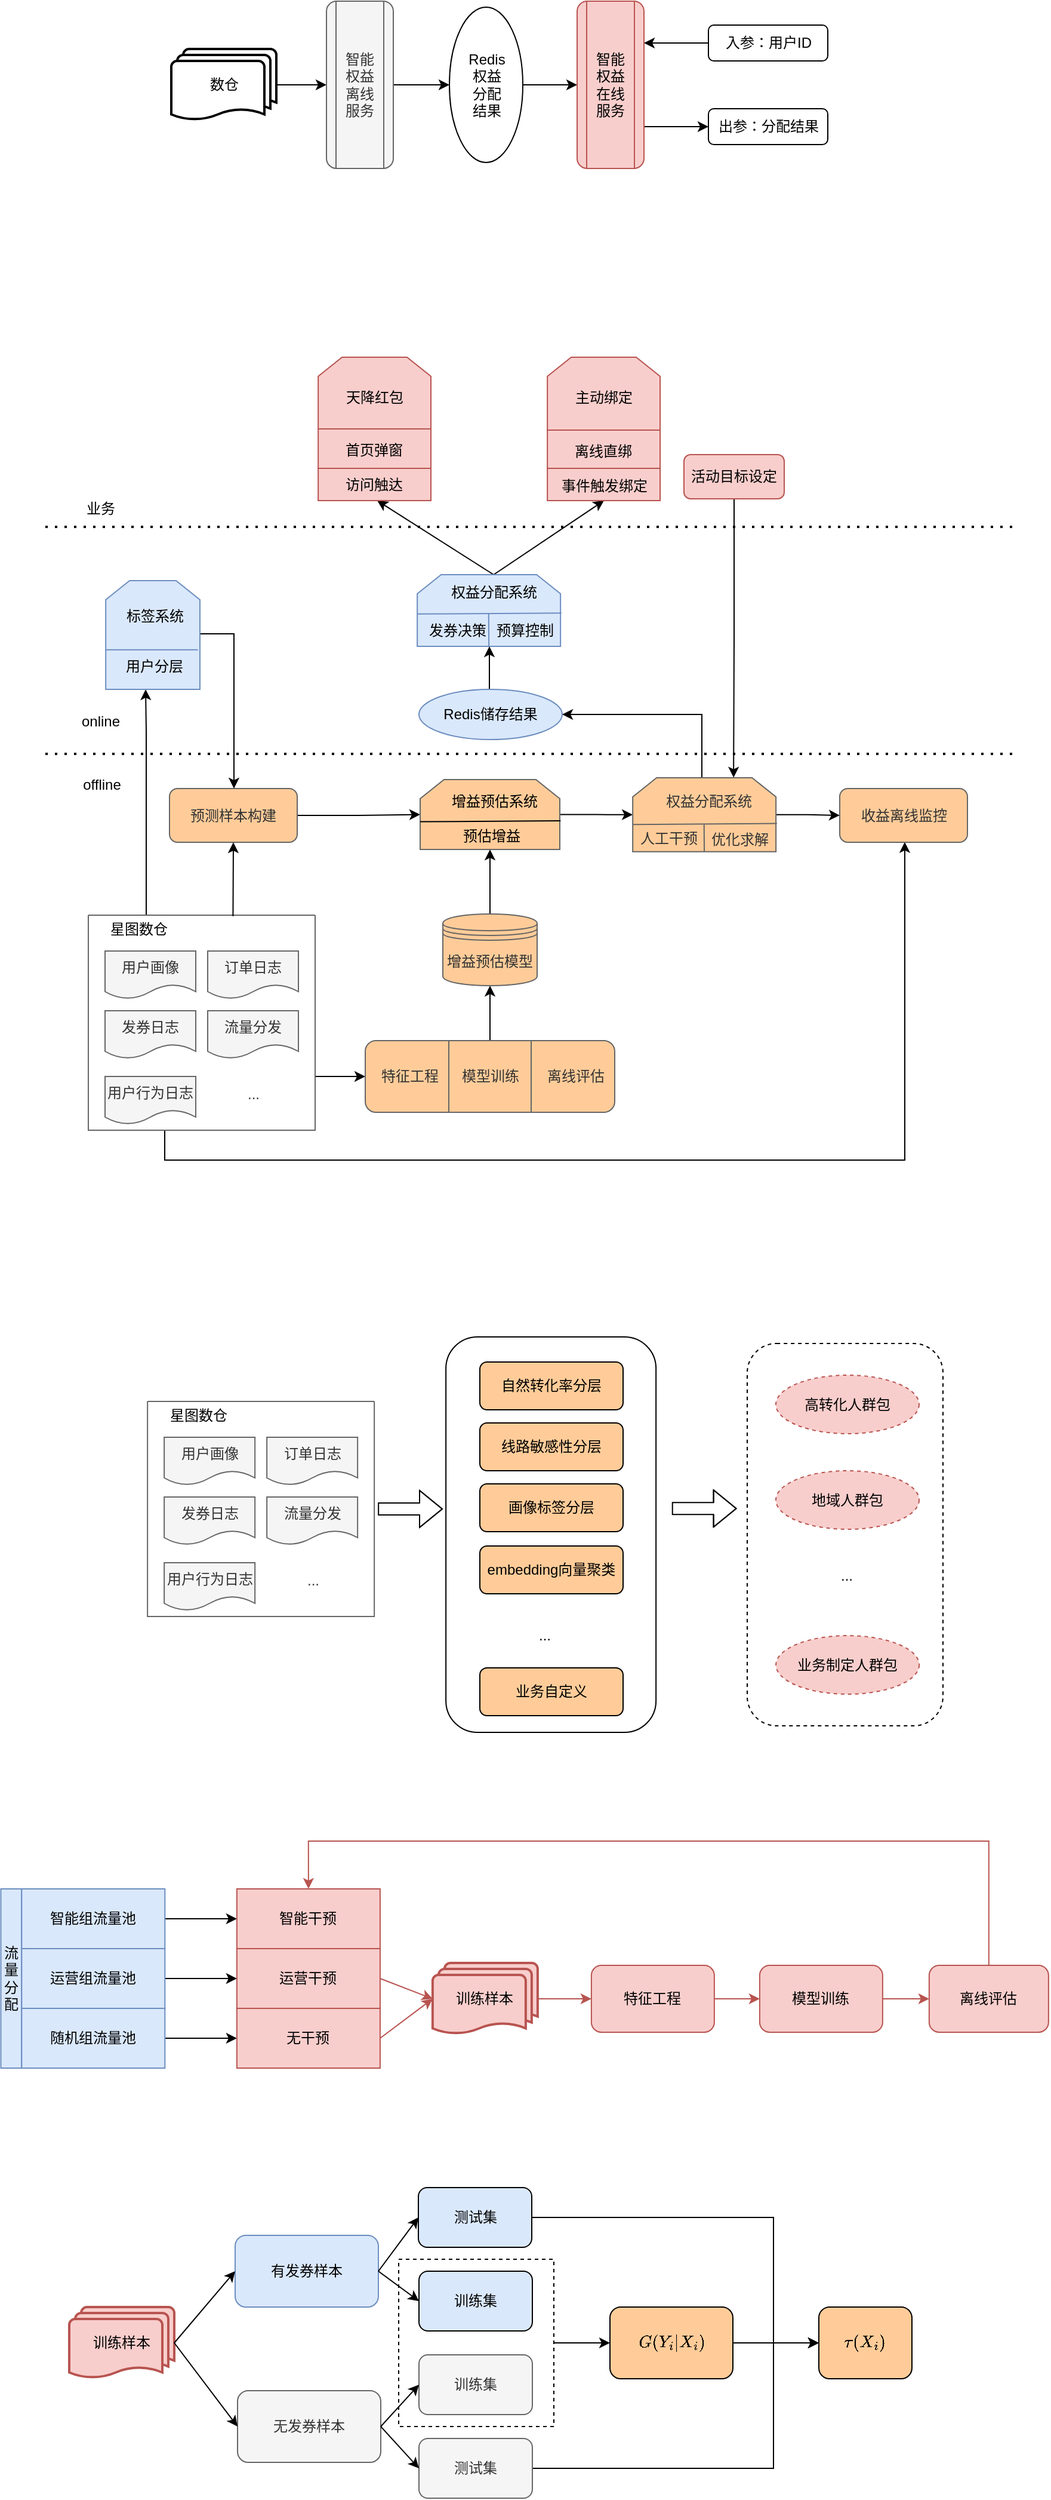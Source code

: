 <mxfile version="20.2.1" type="github">
  <diagram id="0d_ut0WmNH7dI-ibBs3p" name="第 1 页">
    <mxGraphModel dx="949" dy="611" grid="1" gridSize="10" guides="1" tooltips="1" connect="1" arrows="1" fold="1" page="1" pageScale="1" pageWidth="827" pageHeight="1169" math="1" shadow="0">
      <root>
        <mxCell id="0" />
        <mxCell id="1" parent="0" />
        <mxCell id="P1bSGM74OCymADJrnlDI-253" style="edgeStyle=orthogonalEdgeStyle;rounded=0;orthogonalLoop=1;jettySize=auto;html=1;exitX=1;exitY=0.5;exitDx=0;exitDy=0;entryX=0;entryY=0.5;entryDx=0;entryDy=0;strokeColor=#000000;strokeWidth=1;" parent="1" source="P1bSGM74OCymADJrnlDI-252" target="P1bSGM74OCymADJrnlDI-251" edge="1">
          <mxGeometry relative="1" as="geometry" />
        </mxCell>
        <mxCell id="P1bSGM74OCymADJrnlDI-252" value="" style="rounded=0;whiteSpace=wrap;html=1;glass=0;sketch=0;strokeColor=#000000;strokeWidth=1;fillColor=none;gradientColor=none;dashed=1;" parent="1" vertex="1">
          <mxGeometry x="346" y="1950" width="130" height="140" as="geometry" />
        </mxCell>
        <mxCell id="P1bSGM74OCymADJrnlDI-179" value="" style="rounded=1;whiteSpace=wrap;html=1;glass=0;sketch=0;strokeColor=#000000;strokeWidth=1;fillColor=none;gradientColor=none;" parent="1" vertex="1">
          <mxGeometry x="385.58" y="1178" width="176" height="331" as="geometry" />
        </mxCell>
        <mxCell id="P1bSGM74OCymADJrnlDI-195" value="" style="rounded=1;whiteSpace=wrap;html=1;glass=0;sketch=0;strokeColor=#000000;strokeWidth=1;fillColor=none;gradientColor=none;dashed=1;" parent="1" vertex="1">
          <mxGeometry x="638" y="1183.5" width="164" height="320" as="geometry" />
        </mxCell>
        <mxCell id="P1bSGM74OCymADJrnlDI-2" value="数仓" style="strokeWidth=2;html=1;shape=mxgraph.flowchart.multi-document;whiteSpace=wrap;" parent="1" vertex="1">
          <mxGeometry x="155.5" y="100" width="88" height="60" as="geometry" />
        </mxCell>
        <mxCell id="P1bSGM74OCymADJrnlDI-3" value="" style="endArrow=classic;html=1;rounded=0;exitX=1;exitY=0.5;exitDx=0;exitDy=0;exitPerimeter=0;" parent="1" source="P1bSGM74OCymADJrnlDI-2" edge="1">
          <mxGeometry width="50" height="50" relative="1" as="geometry">
            <mxPoint x="235.5" y="160" as="sourcePoint" />
            <mxPoint x="285.5" y="130" as="targetPoint" />
          </mxGeometry>
        </mxCell>
        <mxCell id="P1bSGM74OCymADJrnlDI-13" style="edgeStyle=orthogonalEdgeStyle;rounded=0;orthogonalLoop=1;jettySize=auto;html=1;exitX=1;exitY=0.75;exitDx=0;exitDy=0;entryX=0;entryY=0.5;entryDx=0;entryDy=0;" parent="1" source="P1bSGM74OCymADJrnlDI-4" target="P1bSGM74OCymADJrnlDI-10" edge="1">
          <mxGeometry relative="1" as="geometry" />
        </mxCell>
        <mxCell id="P1bSGM74OCymADJrnlDI-4" value="智能&lt;br&gt;权益&lt;br&gt;在线&lt;br&gt;服务" style="shape=process;whiteSpace=wrap;html=1;backgroundOutline=1;rounded=1;fillColor=#f8cecc;strokeColor=#b85450;" parent="1" vertex="1">
          <mxGeometry x="495.5" y="60" width="56" height="140" as="geometry" />
        </mxCell>
        <mxCell id="P1bSGM74OCymADJrnlDI-7" style="edgeStyle=orthogonalEdgeStyle;rounded=0;orthogonalLoop=1;jettySize=auto;html=1;exitX=1;exitY=0.5;exitDx=0;exitDy=0;entryX=0;entryY=0.5;entryDx=0;entryDy=0;" parent="1" source="P1bSGM74OCymADJrnlDI-5" target="P1bSGM74OCymADJrnlDI-6" edge="1">
          <mxGeometry relative="1" as="geometry" />
        </mxCell>
        <mxCell id="P1bSGM74OCymADJrnlDI-5" value="智能&lt;br&gt;权益&lt;br&gt;离线&lt;br&gt;服务" style="shape=process;whiteSpace=wrap;html=1;backgroundOutline=1;rounded=1;fillColor=#f5f5f5;strokeColor=#666666;fontColor=#333333;" parent="1" vertex="1">
          <mxGeometry x="285.5" y="60" width="56" height="140" as="geometry" />
        </mxCell>
        <mxCell id="P1bSGM74OCymADJrnlDI-8" style="edgeStyle=orthogonalEdgeStyle;rounded=0;orthogonalLoop=1;jettySize=auto;html=1;exitX=1;exitY=0.5;exitDx=0;exitDy=0;entryX=0;entryY=0.5;entryDx=0;entryDy=0;" parent="1" source="P1bSGM74OCymADJrnlDI-6" target="P1bSGM74OCymADJrnlDI-4" edge="1">
          <mxGeometry relative="1" as="geometry" />
        </mxCell>
        <mxCell id="P1bSGM74OCymADJrnlDI-6" value="Redis&lt;br&gt;权益&lt;br&gt;分配&lt;br&gt;结果" style="ellipse;whiteSpace=wrap;html=1;rounded=1;" parent="1" vertex="1">
          <mxGeometry x="388.5" y="65" width="61.5" height="130" as="geometry" />
        </mxCell>
        <mxCell id="P1bSGM74OCymADJrnlDI-10" value="出参：分配结果" style="rounded=1;whiteSpace=wrap;html=1;" parent="1" vertex="1">
          <mxGeometry x="605.5" y="150" width="100" height="30" as="geometry" />
        </mxCell>
        <mxCell id="P1bSGM74OCymADJrnlDI-12" style="edgeStyle=orthogonalEdgeStyle;rounded=0;orthogonalLoop=1;jettySize=auto;html=1;exitX=0;exitY=0.5;exitDx=0;exitDy=0;entryX=1;entryY=0.25;entryDx=0;entryDy=0;" parent="1" source="P1bSGM74OCymADJrnlDI-11" target="P1bSGM74OCymADJrnlDI-4" edge="1">
          <mxGeometry relative="1" as="geometry" />
        </mxCell>
        <mxCell id="P1bSGM74OCymADJrnlDI-11" value="入参：用户ID" style="rounded=1;whiteSpace=wrap;html=1;" parent="1" vertex="1">
          <mxGeometry x="605.5" y="80" width="100" height="30" as="geometry" />
        </mxCell>
        <mxCell id="P1bSGM74OCymADJrnlDI-119" style="edgeStyle=orthogonalEdgeStyle;rounded=0;orthogonalLoop=1;jettySize=auto;html=1;exitX=0.25;exitY=0;exitDx=0;exitDy=0;strokeWidth=1;" parent="1" target="P1bSGM74OCymADJrnlDI-111" edge="1">
          <mxGeometry relative="1" as="geometry">
            <mxPoint x="134.5" y="825.0" as="sourcePoint" />
            <mxPoint x="133.54" y="519" as="targetPoint" />
            <Array as="points">
              <mxPoint x="134" y="671" />
              <mxPoint x="134" y="671" />
            </Array>
          </mxGeometry>
        </mxCell>
        <mxCell id="P1bSGM74OCymADJrnlDI-137" style="edgeStyle=orthogonalEdgeStyle;rounded=0;orthogonalLoop=1;jettySize=auto;html=1;exitX=1;exitY=0.75;exitDx=0;exitDy=0;entryX=0;entryY=0.5;entryDx=0;entryDy=0;strokeWidth=1;" parent="1" source="P1bSGM74OCymADJrnlDI-15" target="P1bSGM74OCymADJrnlDI-42" edge="1">
          <mxGeometry relative="1" as="geometry" />
        </mxCell>
        <mxCell id="P1bSGM74OCymADJrnlDI-138" style="edgeStyle=orthogonalEdgeStyle;rounded=0;orthogonalLoop=1;jettySize=auto;html=1;strokeWidth=1;entryX=0.505;entryY=0.996;entryDx=0;entryDy=0;entryPerimeter=0;" parent="1" source="P1bSGM74OCymADJrnlDI-15" target="P1bSGM74OCymADJrnlDI-23" edge="1">
          <mxGeometry relative="1" as="geometry">
            <mxPoint x="770" y="770" as="targetPoint" />
            <Array as="points">
              <mxPoint x="150" y="1030" />
              <mxPoint x="770" y="1030" />
              <mxPoint x="770" y="764" />
            </Array>
          </mxGeometry>
        </mxCell>
        <mxCell id="P1bSGM74OCymADJrnlDI-15" value="" style="swimlane;startSize=0;rounded=1;arcSize=38;fillColor=#f5f5f5;fontColor=#333333;strokeColor=#666666;" parent="1" vertex="1">
          <mxGeometry x="86" y="825" width="190" height="180" as="geometry">
            <mxRectangle x="60" y="825" width="50" height="40" as="alternateBounds" />
          </mxGeometry>
        </mxCell>
        <mxCell id="P1bSGM74OCymADJrnlDI-17" value="用户画像" style="shape=document;whiteSpace=wrap;html=1;boundedLbl=1;rounded=1;fillColor=#f5f5f5;fontColor=#333333;strokeColor=#666666;" parent="P1bSGM74OCymADJrnlDI-15" vertex="1">
          <mxGeometry x="14" y="30" width="76" height="40" as="geometry" />
        </mxCell>
        <mxCell id="P1bSGM74OCymADJrnlDI-18" value="订单日志" style="shape=document;whiteSpace=wrap;html=1;boundedLbl=1;rounded=1;fillColor=#f5f5f5;fontColor=#333333;strokeColor=#666666;" parent="P1bSGM74OCymADJrnlDI-15" vertex="1">
          <mxGeometry x="100" y="30" width="76" height="40" as="geometry" />
        </mxCell>
        <mxCell id="P1bSGM74OCymADJrnlDI-19" value="发券日志" style="shape=document;whiteSpace=wrap;html=1;boundedLbl=1;rounded=1;fillColor=#f5f5f5;fontColor=#333333;strokeColor=#666666;" parent="P1bSGM74OCymADJrnlDI-15" vertex="1">
          <mxGeometry x="14" y="80" width="76" height="40" as="geometry" />
        </mxCell>
        <mxCell id="P1bSGM74OCymADJrnlDI-20" value="流量分发" style="shape=document;whiteSpace=wrap;html=1;boundedLbl=1;rounded=1;fillColor=#f5f5f5;fontColor=#333333;strokeColor=#666666;" parent="P1bSGM74OCymADJrnlDI-15" vertex="1">
          <mxGeometry x="100" y="80" width="76" height="40" as="geometry" />
        </mxCell>
        <mxCell id="P1bSGM74OCymADJrnlDI-21" value="用户行为日志" style="shape=document;whiteSpace=wrap;html=1;boundedLbl=1;rounded=1;fillColor=#f5f5f5;fontColor=#333333;strokeColor=#666666;" parent="P1bSGM74OCymADJrnlDI-15" vertex="1">
          <mxGeometry x="14" y="135" width="76" height="40" as="geometry" />
        </mxCell>
        <mxCell id="P1bSGM74OCymADJrnlDI-22" value="..." style="text;html=1;align=center;verticalAlign=middle;resizable=0;points=[];autosize=1;strokeColor=none;fillColor=none;fontColor=#333333;" parent="P1bSGM74OCymADJrnlDI-15" vertex="1">
          <mxGeometry x="123" y="135" width="30" height="30" as="geometry" />
        </mxCell>
        <mxCell id="P1bSGM74OCymADJrnlDI-23" value="收益离线监控" style="rounded=1;whiteSpace=wrap;html=1;fillColor=#FFCC99;fontColor=#333333;strokeColor=#666666;" parent="1" vertex="1">
          <mxGeometry x="715.5" y="719" width="107" height="45" as="geometry" />
        </mxCell>
        <mxCell id="P1bSGM74OCymADJrnlDI-131" style="edgeStyle=orthogonalEdgeStyle;rounded=0;orthogonalLoop=1;jettySize=auto;html=1;entryX=0;entryY=0.5;entryDx=0;entryDy=0;strokeWidth=1;" parent="1" source="P1bSGM74OCymADJrnlDI-40" target="P1bSGM74OCymADJrnlDI-24" edge="1">
          <mxGeometry relative="1" as="geometry" />
        </mxCell>
        <mxCell id="P1bSGM74OCymADJrnlDI-40" value="预测样本构建" style="rounded=1;whiteSpace=wrap;html=1;fillColor=#FFCC99;fontColor=#333333;strokeColor=#666666;" parent="1" vertex="1">
          <mxGeometry x="154" y="719" width="107" height="45" as="geometry" />
        </mxCell>
        <mxCell id="P1bSGM74OCymADJrnlDI-134" style="edgeStyle=orthogonalEdgeStyle;rounded=0;orthogonalLoop=1;jettySize=auto;html=1;entryX=0.5;entryY=1;entryDx=0;entryDy=0;strokeWidth=1;" parent="1" source="P1bSGM74OCymADJrnlDI-42" target="P1bSGM74OCymADJrnlDI-45" edge="1">
          <mxGeometry relative="1" as="geometry" />
        </mxCell>
        <mxCell id="P1bSGM74OCymADJrnlDI-133" style="edgeStyle=orthogonalEdgeStyle;rounded=0;orthogonalLoop=1;jettySize=auto;html=1;strokeWidth=1;entryX=0.5;entryY=1;entryDx=0;entryDy=0;" parent="1" source="P1bSGM74OCymADJrnlDI-45" target="P1bSGM74OCymADJrnlDI-24" edge="1">
          <mxGeometry relative="1" as="geometry">
            <mxPoint x="430" y="780" as="targetPoint" />
          </mxGeometry>
        </mxCell>
        <mxCell id="P1bSGM74OCymADJrnlDI-45" value="增益预估模型" style="shape=datastore;whiteSpace=wrap;html=1;rounded=1;glass=0;sketch=0;strokeWidth=1;fillColor=#FFCC99;fontColor=#333333;strokeColor=#666666;" parent="1" vertex="1">
          <mxGeometry x="383" y="824" width="79" height="60" as="geometry" />
        </mxCell>
        <mxCell id="P1bSGM74OCymADJrnlDI-158" style="edgeStyle=orthogonalEdgeStyle;rounded=0;orthogonalLoop=1;jettySize=auto;html=1;exitX=0.5;exitY=1;exitDx=0;exitDy=0;entryX=0.704;entryY=-0.003;entryDx=0;entryDy=0;entryPerimeter=0;strokeWidth=1;" parent="1" source="P1bSGM74OCymADJrnlDI-110" target="P1bSGM74OCymADJrnlDI-30" edge="1">
          <mxGeometry relative="1" as="geometry" />
        </mxCell>
        <mxCell id="P1bSGM74OCymADJrnlDI-110" value="活动目标设定" style="rounded=1;whiteSpace=wrap;html=1;glass=0;sketch=0;strokeWidth=1;fillColor=#f8cecc;strokeColor=#b85450;" parent="1" vertex="1">
          <mxGeometry x="585" y="439.5" width="84" height="37" as="geometry" />
        </mxCell>
        <mxCell id="P1bSGM74OCymADJrnlDI-111" value="" style="shape=loopLimit;whiteSpace=wrap;html=1;rounded=0;sketch=0;size=20;fillColor=#dae8fc;strokeColor=#6c8ebf;" parent="1" vertex="1">
          <mxGeometry x="100.58" y="545" width="78.92" height="91" as="geometry" />
        </mxCell>
        <mxCell id="P1bSGM74OCymADJrnlDI-122" style="edgeStyle=orthogonalEdgeStyle;rounded=0;orthogonalLoop=1;jettySize=auto;html=1;strokeWidth=1;exitX=0.98;exitY=0.982;exitDx=0;exitDy=0;exitPerimeter=0;" parent="1" source="P1bSGM74OCymADJrnlDI-113" target="P1bSGM74OCymADJrnlDI-40" edge="1">
          <mxGeometry relative="1" as="geometry">
            <mxPoint x="180" y="560" as="sourcePoint" />
            <Array as="points">
              <mxPoint x="208" y="590" />
            </Array>
          </mxGeometry>
        </mxCell>
        <mxCell id="P1bSGM74OCymADJrnlDI-113" value="标签系统" style="text;html=1;strokeColor=none;fillColor=none;align=center;verticalAlign=middle;whiteSpace=wrap;rounded=0;sketch=0;" parent="1" vertex="1">
          <mxGeometry x="101.5" y="560" width="80" height="30" as="geometry" />
        </mxCell>
        <mxCell id="P1bSGM74OCymADJrnlDI-114" value="" style="endArrow=none;html=1;rounded=0;exitX=-0.01;exitY=0.572;exitDx=0;exitDy=0;exitPerimeter=0;fillColor=#dae8fc;strokeColor=#6c8ebf;" parent="1" edge="1">
          <mxGeometry width="50" height="50" relative="1" as="geometry">
            <mxPoint x="100.29" y="602.9" as="sourcePoint" />
            <mxPoint x="177.79" y="602.9" as="targetPoint" />
          </mxGeometry>
        </mxCell>
        <mxCell id="P1bSGM74OCymADJrnlDI-116" value="用户分层" style="text;html=1;align=center;verticalAlign=middle;resizable=0;points=[];autosize=1;strokeColor=none;fillColor=none;" parent="1" vertex="1">
          <mxGeometry x="106" y="602" width="70" height="30" as="geometry" />
        </mxCell>
        <mxCell id="P1bSGM74OCymADJrnlDI-121" value="" style="endArrow=classic;html=1;rounded=0;strokeWidth=1;entryX=0.5;entryY=1;entryDx=0;entryDy=0;exitX=0.638;exitY=0.005;exitDx=0;exitDy=0;exitPerimeter=0;" parent="1" source="P1bSGM74OCymADJrnlDI-15" target="P1bSGM74OCymADJrnlDI-40" edge="1">
          <mxGeometry width="50" height="50" relative="1" as="geometry">
            <mxPoint x="278" y="820" as="sourcePoint" />
            <mxPoint x="328" y="790" as="targetPoint" />
          </mxGeometry>
        </mxCell>
        <mxCell id="P1bSGM74OCymADJrnlDI-128" style="edgeStyle=orthogonalEdgeStyle;rounded=0;orthogonalLoop=1;jettySize=auto;html=1;exitX=1;exitY=0.5;exitDx=0;exitDy=0;entryX=0;entryY=0.5;entryDx=0;entryDy=0;strokeWidth=1;" parent="1" source="P1bSGM74OCymADJrnlDI-24" target="P1bSGM74OCymADJrnlDI-30" edge="1">
          <mxGeometry relative="1" as="geometry" />
        </mxCell>
        <mxCell id="P1bSGM74OCymADJrnlDI-132" style="edgeStyle=orthogonalEdgeStyle;rounded=0;orthogonalLoop=1;jettySize=auto;html=1;exitX=1;exitY=0.5;exitDx=0;exitDy=0;entryX=0;entryY=0.5;entryDx=0;entryDy=0;strokeWidth=1;" parent="1" source="P1bSGM74OCymADJrnlDI-30" target="P1bSGM74OCymADJrnlDI-23" edge="1">
          <mxGeometry relative="1" as="geometry" />
        </mxCell>
        <mxCell id="P1bSGM74OCymADJrnlDI-136" value="" style="group;fillColor=none;fontColor=#333333;strokeColor=none;container=0;" parent="1" vertex="1" connectable="0">
          <mxGeometry x="317" y="930" width="209" height="60" as="geometry" />
        </mxCell>
        <mxCell id="P1bSGM74OCymADJrnlDI-145" value="" style="endArrow=classic;html=1;rounded=0;strokeWidth=1;entryX=0.543;entryY=0.933;entryDx=0;entryDy=0;entryPerimeter=0;exitX=0.5;exitY=0;exitDx=0;exitDy=0;" parent="1" source="P1bSGM74OCymADJrnlDI-72" target="P1bSGM74OCymADJrnlDI-90" edge="1">
          <mxGeometry width="50" height="50" relative="1" as="geometry">
            <mxPoint x="128" y="508" as="sourcePoint" />
            <mxPoint x="318" y="528" as="targetPoint" />
          </mxGeometry>
        </mxCell>
        <mxCell id="P1bSGM74OCymADJrnlDI-74" value="" style="shape=loopLimit;whiteSpace=wrap;html=1;rounded=0;sketch=0;size=20;container=0;fillColor=#f8cecc;strokeColor=#b85450;" parent="1" vertex="1">
          <mxGeometry x="278.58" y="358" width="94.42" height="120" as="geometry" />
        </mxCell>
        <mxCell id="P1bSGM74OCymADJrnlDI-75" value="" style="endArrow=none;html=1;rounded=0;exitX=-0.01;exitY=0.572;exitDx=0;exitDy=0;exitPerimeter=0;fillColor=#f8cecc;strokeColor=#b85450;" parent="1" edge="1">
          <mxGeometry width="50" height="50" relative="1" as="geometry">
            <mxPoint x="278" y="418" as="sourcePoint" />
            <mxPoint x="373" y="418" as="targetPoint" />
          </mxGeometry>
        </mxCell>
        <mxCell id="P1bSGM74OCymADJrnlDI-79" value="天降红包" style="text;html=1;strokeColor=none;fillColor=#f8cecc;align=center;verticalAlign=middle;whiteSpace=wrap;rounded=0;sketch=0;container=0;" parent="1" vertex="1">
          <mxGeometry x="286" y="377" width="80" height="30" as="geometry" />
        </mxCell>
        <mxCell id="P1bSGM74OCymADJrnlDI-88" value="" style="endArrow=none;html=1;rounded=0;exitX=-0.01;exitY=0.572;exitDx=0;exitDy=0;exitPerimeter=0;fillColor=#f8cecc;strokeColor=#b85450;" parent="1" edge="1">
          <mxGeometry width="50" height="50" relative="1" as="geometry">
            <mxPoint x="278" y="451" as="sourcePoint" />
            <mxPoint x="373" y="451" as="targetPoint" />
          </mxGeometry>
        </mxCell>
        <mxCell id="P1bSGM74OCymADJrnlDI-89" value="首页弹窗" style="text;html=1;align=center;verticalAlign=middle;resizable=0;points=[];autosize=1;strokeColor=none;fillColor=none;container=0;" parent="1" vertex="1">
          <mxGeometry x="290" y="421" width="70" height="30" as="geometry" />
        </mxCell>
        <mxCell id="P1bSGM74OCymADJrnlDI-90" value="访问触达" style="text;html=1;align=center;verticalAlign=middle;resizable=0;points=[];autosize=1;strokeColor=none;fillColor=none;container=0;" parent="1" vertex="1">
          <mxGeometry x="290" y="450" width="70" height="30" as="geometry" />
        </mxCell>
        <mxCell id="P1bSGM74OCymADJrnlDI-149" value="" style="endArrow=classic;html=1;rounded=0;strokeWidth=1;exitX=0.5;exitY=0;exitDx=0;exitDy=0;entryX=0.5;entryY=0.9;entryDx=0;entryDy=0;entryPerimeter=0;" parent="1" source="P1bSGM74OCymADJrnlDI-72" target="P1bSGM74OCymADJrnlDI-108" edge="1">
          <mxGeometry width="50" height="50" relative="1" as="geometry">
            <mxPoint x="428" y="548" as="sourcePoint" />
            <mxPoint x="478" y="498" as="targetPoint" />
          </mxGeometry>
        </mxCell>
        <mxCell id="P1bSGM74OCymADJrnlDI-67" value="" style="shape=loopLimit;whiteSpace=wrap;html=1;rounded=0;sketch=0;size=20;container=0;fillColor=#dae8fc;strokeColor=#6c8ebf;" parent="1" vertex="1">
          <mxGeometry x="361.58" y="540" width="120" height="60" as="geometry" />
        </mxCell>
        <mxCell id="P1bSGM74OCymADJrnlDI-68" value="" style="endArrow=none;html=1;rounded=0;entryX=0.997;entryY=0.558;entryDx=0;entryDy=0;exitX=-0.01;exitY=0.572;exitDx=0;exitDy=0;exitPerimeter=0;entryPerimeter=0;fillColor=#dae8fc;strokeColor=#6c8ebf;" parent="1" edge="1">
          <mxGeometry width="50" height="50" relative="1" as="geometry">
            <mxPoint x="361.58" y="572.92" as="sourcePoint" />
            <mxPoint x="482.42" y="572.08" as="targetPoint" />
          </mxGeometry>
        </mxCell>
        <mxCell id="P1bSGM74OCymADJrnlDI-69" value="" style="endArrow=none;html=1;rounded=0;fillColor=#dae8fc;strokeColor=#6c8ebf;" parent="1" edge="1">
          <mxGeometry width="50" height="50" relative="1" as="geometry">
            <mxPoint x="422.53" y="600" as="sourcePoint" />
            <mxPoint x="422.53" y="600" as="targetPoint" />
          </mxGeometry>
        </mxCell>
        <mxCell id="P1bSGM74OCymADJrnlDI-70" value="" style="endArrow=none;html=1;rounded=0;exitX=0.5;exitY=1;exitDx=0;exitDy=0;fillColor=#dae8fc;strokeColor=#6c8ebf;" parent="1" source="P1bSGM74OCymADJrnlDI-67" edge="1">
          <mxGeometry width="50" height="50" relative="1" as="geometry">
            <mxPoint x="421.36" y="592" as="sourcePoint" />
            <mxPoint x="421.36" y="572" as="targetPoint" />
          </mxGeometry>
        </mxCell>
        <mxCell id="P1bSGM74OCymADJrnlDI-71" value="预算控制" style="text;html=1;strokeColor=none;fillColor=none;align=center;verticalAlign=middle;whiteSpace=wrap;rounded=0;sketch=0;container=0;" parent="1" vertex="1">
          <mxGeometry x="421.58" y="572" width="60" height="30" as="geometry" />
        </mxCell>
        <mxCell id="P1bSGM74OCymADJrnlDI-72" value="权益分配系统" style="text;html=1;strokeColor=none;fillColor=none;align=center;verticalAlign=middle;whiteSpace=wrap;rounded=0;sketch=0;container=0;" parent="1" vertex="1">
          <mxGeometry x="385.58" y="540" width="80" height="30" as="geometry" />
        </mxCell>
        <mxCell id="P1bSGM74OCymADJrnlDI-73" value="发券决策" style="text;html=1;align=center;verticalAlign=middle;resizable=0;points=[];autosize=1;strokeColor=none;fillColor=none;container=0;" parent="1" vertex="1">
          <mxGeometry x="360" y="572" width="70" height="30" as="geometry" />
        </mxCell>
        <mxCell id="P1bSGM74OCymADJrnlDI-103" value="" style="shape=loopLimit;whiteSpace=wrap;html=1;rounded=0;sketch=0;size=20;container=0;fillColor=#f8cecc;strokeColor=#b85450;" parent="1" vertex="1">
          <mxGeometry x="470.58" y="358" width="94.42" height="120" as="geometry" />
        </mxCell>
        <mxCell id="P1bSGM74OCymADJrnlDI-104" value="" style="endArrow=none;html=1;rounded=0;exitX=-0.01;exitY=0.572;exitDx=0;exitDy=0;exitPerimeter=0;fillColor=#f8cecc;strokeColor=#b85450;" parent="1" edge="1">
          <mxGeometry width="50" height="50" relative="1" as="geometry">
            <mxPoint x="470.0" y="419" as="sourcePoint" />
            <mxPoint x="565" y="419" as="targetPoint" />
          </mxGeometry>
        </mxCell>
        <mxCell id="P1bSGM74OCymADJrnlDI-105" value="主动绑定" style="text;html=1;strokeColor=none;fillColor=none;align=center;verticalAlign=middle;whiteSpace=wrap;rounded=0;sketch=0;container=0;" parent="1" vertex="1">
          <mxGeometry x="478.0" y="377" width="80" height="30" as="geometry" />
        </mxCell>
        <mxCell id="P1bSGM74OCymADJrnlDI-106" value="" style="endArrow=none;html=1;rounded=0;exitX=-0.01;exitY=0.572;exitDx=0;exitDy=0;exitPerimeter=0;fillColor=#f8cecc;strokeColor=#b85450;" parent="1" edge="1">
          <mxGeometry width="50" height="50" relative="1" as="geometry">
            <mxPoint x="470.0" y="451" as="sourcePoint" />
            <mxPoint x="565" y="451" as="targetPoint" />
          </mxGeometry>
        </mxCell>
        <mxCell id="P1bSGM74OCymADJrnlDI-107" value="离线直绑" style="text;html=1;align=center;verticalAlign=middle;resizable=0;points=[];autosize=1;strokeColor=none;fillColor=none;container=0;" parent="1" vertex="1">
          <mxGeometry x="482.0" y="422" width="70" height="30" as="geometry" />
        </mxCell>
        <mxCell id="P1bSGM74OCymADJrnlDI-108" value="事件触发绑定" style="text;html=1;align=center;verticalAlign=middle;resizable=0;points=[];autosize=1;strokeColor=none;fillColor=none;container=0;" parent="1" vertex="1">
          <mxGeometry x="468.0" y="451" width="100" height="30" as="geometry" />
        </mxCell>
        <mxCell id="P1bSGM74OCymADJrnlDI-162" style="edgeStyle=orthogonalEdgeStyle;rounded=0;orthogonalLoop=1;jettySize=auto;html=1;exitX=0.5;exitY=0;exitDx=0;exitDy=0;strokeWidth=1;entryX=0.914;entryY=0.933;entryDx=0;entryDy=0;entryPerimeter=0;" parent="1" edge="1">
          <mxGeometry relative="1" as="geometry">
            <mxPoint x="422" y="636" as="sourcePoint" />
            <mxPoint x="421.98" y="599.99" as="targetPoint" />
            <Array as="points" />
          </mxGeometry>
        </mxCell>
        <mxCell id="P1bSGM74OCymADJrnlDI-160" value="Redis储存结果" style="ellipse;whiteSpace=wrap;html=1;rounded=1;glass=0;sketch=0;strokeWidth=1;fillColor=#dae8fc;strokeColor=#6c8ebf;" parent="1" vertex="1">
          <mxGeometry x="363" y="636" width="120" height="42" as="geometry" />
        </mxCell>
        <mxCell id="P1bSGM74OCymADJrnlDI-161" style="edgeStyle=orthogonalEdgeStyle;rounded=0;orthogonalLoop=1;jettySize=auto;html=1;entryX=1;entryY=0.5;entryDx=0;entryDy=0;strokeWidth=1;" parent="1" source="P1bSGM74OCymADJrnlDI-30" target="P1bSGM74OCymADJrnlDI-160" edge="1">
          <mxGeometry relative="1" as="geometry">
            <Array as="points">
              <mxPoint x="600" y="657" />
            </Array>
          </mxGeometry>
        </mxCell>
        <mxCell id="P1bSGM74OCymADJrnlDI-165" value="" style="endArrow=none;dashed=1;html=1;dashPattern=1 3;strokeWidth=2;rounded=0;" parent="1" edge="1">
          <mxGeometry width="50" height="50" relative="1" as="geometry">
            <mxPoint x="50" y="690" as="sourcePoint" />
            <mxPoint x="860" y="690" as="targetPoint" />
          </mxGeometry>
        </mxCell>
        <mxCell id="P1bSGM74OCymADJrnlDI-24" value="" style="shape=loopLimit;whiteSpace=wrap;html=1;rounded=0;sketch=0;size=20;container=0;fillColor=#FFCC99;strokeColor=#666666;fontColor=#333333;" parent="1" vertex="1">
          <mxGeometry x="364" y="711.5" width="117" height="58.5" as="geometry" />
        </mxCell>
        <mxCell id="P1bSGM74OCymADJrnlDI-26" value="" style="endArrow=none;html=1;rounded=0;entryX=0.997;entryY=0.558;entryDx=0;entryDy=0;entryPerimeter=0;fillColor=#fff2cc;strokeColor=#000000;exitX=0.001;exitY=0.603;exitDx=0;exitDy=0;exitPerimeter=0;" parent="1" source="P1bSGM74OCymADJrnlDI-24" edge="1">
          <mxGeometry width="50" height="50" relative="1" as="geometry">
            <mxPoint x="370" y="747" as="sourcePoint" />
            <mxPoint x="481.64" y="745.98" as="targetPoint" />
          </mxGeometry>
        </mxCell>
        <mxCell id="P1bSGM74OCymADJrnlDI-27" value="预估增益" style="text;html=1;strokeColor=none;fillColor=none;align=center;verticalAlign=middle;whiteSpace=wrap;rounded=0;sketch=0;container=0;" parent="1" vertex="1">
          <mxGeometry x="394" y="751.5" width="60" height="15" as="geometry" />
        </mxCell>
        <mxCell id="P1bSGM74OCymADJrnlDI-28" value="增益预估系统" style="text;html=1;strokeColor=none;fillColor=none;align=center;verticalAlign=middle;whiteSpace=wrap;rounded=0;sketch=0;container=0;" parent="1" vertex="1">
          <mxGeometry x="388.25" y="722.5" width="77" height="15" as="geometry" />
        </mxCell>
        <mxCell id="P1bSGM74OCymADJrnlDI-30" value="" style="shape=loopLimit;whiteSpace=wrap;html=1;rounded=0;sketch=0;size=20;container=0;fillColor=#FFCC99;fontColor=#333333;strokeColor=#666666;" parent="1" vertex="1">
          <mxGeometry x="542.08" y="710" width="120.0" height="61.846" as="geometry" />
        </mxCell>
        <mxCell id="P1bSGM74OCymADJrnlDI-32" value="" style="endArrow=none;html=1;rounded=0;entryX=0.997;entryY=0.558;entryDx=0;entryDy=0;exitX=-0.01;exitY=0.572;exitDx=0;exitDy=0;exitPerimeter=0;entryPerimeter=0;fillColor=#f5f5f5;strokeColor=#666666;" parent="1" edge="1">
          <mxGeometry width="50" height="50" relative="1" as="geometry">
            <mxPoint x="542.08" y="749.087" as="sourcePoint" />
            <mxPoint x="662.92" y="748.221" as="targetPoint" />
          </mxGeometry>
        </mxCell>
        <mxCell id="P1bSGM74OCymADJrnlDI-33" value="" style="endArrow=none;html=1;rounded=0;fillColor=#f5f5f5;strokeColor=#666666;" parent="1" target="P1bSGM74OCymADJrnlDI-30" edge="1">
          <mxGeometry width="50" height="50" relative="1" as="geometry">
            <mxPoint x="602.03" y="771.846" as="sourcePoint" />
            <mxPoint x="602.08" y="740.923" as="targetPoint" />
          </mxGeometry>
        </mxCell>
        <mxCell id="P1bSGM74OCymADJrnlDI-34" value="" style="endArrow=none;html=1;rounded=0;exitX=-0.001;exitY=0.837;exitDx=0;exitDy=0;exitPerimeter=0;fillColor=#f5f5f5;strokeColor=#666666;" parent="1" source="P1bSGM74OCymADJrnlDI-35" edge="1">
          <mxGeometry width="50" height="50" relative="1" as="geometry">
            <mxPoint x="602.08" y="778.031" as="sourcePoint" />
            <mxPoint x="601.86" y="749.169" as="targetPoint" />
          </mxGeometry>
        </mxCell>
        <mxCell id="P1bSGM74OCymADJrnlDI-35" value="优化求解" style="text;html=1;strokeColor=none;fillColor=none;align=center;verticalAlign=middle;whiteSpace=wrap;rounded=0;sketch=0;container=0;fontColor=#333333;" parent="1" vertex="1">
          <mxGeometry x="602.08" y="746.077" width="60.0" height="30.923" as="geometry" />
        </mxCell>
        <mxCell id="P1bSGM74OCymADJrnlDI-37" value="权益分配系统" style="text;html=1;strokeColor=none;fillColor=none;align=center;verticalAlign=middle;whiteSpace=wrap;rounded=0;sketch=0;container=0;fontColor=#333333;" parent="1" vertex="1">
          <mxGeometry x="566.08" y="714.123" width="80.0" height="30.923" as="geometry" />
        </mxCell>
        <mxCell id="P1bSGM74OCymADJrnlDI-38" value="人工干预" style="text;html=1;align=center;verticalAlign=middle;resizable=0;points=[];autosize=1;strokeColor=none;fillColor=none;container=0;fontColor=#333333;" parent="1" vertex="1">
          <mxGeometry x="537.08" y="746.077" width="70" height="30" as="geometry" />
        </mxCell>
        <mxCell id="P1bSGM74OCymADJrnlDI-42" value="模型训练" style="shape=process;whiteSpace=wrap;html=1;backgroundOutline=1;rounded=1;glass=0;sketch=0;strokeWidth=1;size=0.333;fillColor=#FFCC99;fontColor=#333333;strokeColor=#666666;" parent="1" vertex="1">
          <mxGeometry x="318" y="930" width="209" height="60" as="geometry" />
        </mxCell>
        <mxCell id="P1bSGM74OCymADJrnlDI-43" value="特征工程" style="text;html=1;align=center;verticalAlign=middle;resizable=0;points=[];autosize=1;strokeColor=none;fillColor=none;fontColor=#333333;" parent="1" vertex="1">
          <mxGeometry x="320" y="945" width="70" height="30" as="geometry" />
        </mxCell>
        <mxCell id="P1bSGM74OCymADJrnlDI-44" value="离线评估" style="text;html=1;align=center;verticalAlign=middle;resizable=0;points=[];autosize=1;strokeColor=none;fillColor=none;fontColor=#333333;" parent="1" vertex="1">
          <mxGeometry x="459" y="945" width="70" height="30" as="geometry" />
        </mxCell>
        <mxCell id="P1bSGM74OCymADJrnlDI-166" value="offline" style="text;html=1;align=center;verticalAlign=middle;resizable=0;points=[];autosize=1;strokeColor=none;fillColor=none;" parent="1" vertex="1">
          <mxGeometry x="67" y="700.5" width="60" height="30" as="geometry" />
        </mxCell>
        <mxCell id="P1bSGM74OCymADJrnlDI-167" value="online" style="text;html=1;align=center;verticalAlign=middle;resizable=0;points=[];autosize=1;strokeColor=none;fillColor=none;" parent="1" vertex="1">
          <mxGeometry x="66" y="648" width="60" height="30" as="geometry" />
        </mxCell>
        <mxCell id="P1bSGM74OCymADJrnlDI-168" value="星图数仓" style="text;html=1;align=center;verticalAlign=middle;resizable=0;points=[];autosize=1;strokeColor=none;fillColor=none;" parent="1" vertex="1">
          <mxGeometry x="93" y="822" width="70" height="30" as="geometry" />
        </mxCell>
        <mxCell id="P1bSGM74OCymADJrnlDI-169" value="" style="endArrow=none;dashed=1;html=1;dashPattern=1 3;strokeWidth=2;rounded=0;" parent="1" edge="1">
          <mxGeometry width="50" height="50" relative="1" as="geometry">
            <mxPoint x="50" y="500" as="sourcePoint" />
            <mxPoint x="860" y="500" as="targetPoint" />
          </mxGeometry>
        </mxCell>
        <mxCell id="P1bSGM74OCymADJrnlDI-170" value="业务" style="text;html=1;align=center;verticalAlign=middle;resizable=0;points=[];autosize=1;strokeColor=none;fillColor=none;" parent="1" vertex="1">
          <mxGeometry x="71" y="470" width="50" height="30" as="geometry" />
        </mxCell>
        <mxCell id="P1bSGM74OCymADJrnlDI-171" value="" style="swimlane;startSize=0;rounded=1;arcSize=38;fillColor=#f5f5f5;fontColor=#333333;strokeColor=#666666;" parent="1" vertex="1">
          <mxGeometry x="135.58" y="1232" width="190" height="180" as="geometry">
            <mxRectangle x="60" y="825" width="50" height="40" as="alternateBounds" />
          </mxGeometry>
        </mxCell>
        <mxCell id="P1bSGM74OCymADJrnlDI-172" value="用户画像" style="shape=document;whiteSpace=wrap;html=1;boundedLbl=1;rounded=1;fillColor=#f5f5f5;fontColor=#333333;strokeColor=#666666;" parent="P1bSGM74OCymADJrnlDI-171" vertex="1">
          <mxGeometry x="14" y="30" width="76" height="40" as="geometry" />
        </mxCell>
        <mxCell id="P1bSGM74OCymADJrnlDI-173" value="订单日志" style="shape=document;whiteSpace=wrap;html=1;boundedLbl=1;rounded=1;fillColor=#f5f5f5;fontColor=#333333;strokeColor=#666666;" parent="P1bSGM74OCymADJrnlDI-171" vertex="1">
          <mxGeometry x="100" y="30" width="76" height="40" as="geometry" />
        </mxCell>
        <mxCell id="P1bSGM74OCymADJrnlDI-174" value="发券日志" style="shape=document;whiteSpace=wrap;html=1;boundedLbl=1;rounded=1;fillColor=#f5f5f5;fontColor=#333333;strokeColor=#666666;" parent="P1bSGM74OCymADJrnlDI-171" vertex="1">
          <mxGeometry x="14" y="80" width="76" height="40" as="geometry" />
        </mxCell>
        <mxCell id="P1bSGM74OCymADJrnlDI-175" value="流量分发" style="shape=document;whiteSpace=wrap;html=1;boundedLbl=1;rounded=1;fillColor=#f5f5f5;fontColor=#333333;strokeColor=#666666;" parent="P1bSGM74OCymADJrnlDI-171" vertex="1">
          <mxGeometry x="100" y="80" width="76" height="40" as="geometry" />
        </mxCell>
        <mxCell id="P1bSGM74OCymADJrnlDI-176" value="用户行为日志" style="shape=document;whiteSpace=wrap;html=1;boundedLbl=1;rounded=1;fillColor=#f5f5f5;fontColor=#333333;strokeColor=#666666;" parent="P1bSGM74OCymADJrnlDI-171" vertex="1">
          <mxGeometry x="14" y="135" width="76" height="40" as="geometry" />
        </mxCell>
        <mxCell id="P1bSGM74OCymADJrnlDI-177" value="..." style="text;html=1;align=center;verticalAlign=middle;resizable=0;points=[];autosize=1;strokeColor=none;fillColor=none;fontColor=#333333;" parent="P1bSGM74OCymADJrnlDI-171" vertex="1">
          <mxGeometry x="123" y="135" width="30" height="30" as="geometry" />
        </mxCell>
        <mxCell id="P1bSGM74OCymADJrnlDI-178" value="星图数仓" style="text;html=1;align=center;verticalAlign=middle;resizable=0;points=[];autosize=1;strokeColor=none;fillColor=none;" parent="1" vertex="1">
          <mxGeometry x="142.58" y="1229" width="70" height="30" as="geometry" />
        </mxCell>
        <mxCell id="P1bSGM74OCymADJrnlDI-180" value="自然转化率分层" style="rounded=1;whiteSpace=wrap;html=1;glass=0;sketch=0;strokeColor=#000000;strokeWidth=1;fillColor=#FFCC99;gradientColor=none;" parent="1" vertex="1">
          <mxGeometry x="414" y="1199" width="120" height="40" as="geometry" />
        </mxCell>
        <mxCell id="P1bSGM74OCymADJrnlDI-181" value="线路敏感性分层" style="rounded=1;whiteSpace=wrap;html=1;glass=0;sketch=0;strokeColor=#000000;strokeWidth=1;fillColor=#FFCC99;gradientColor=none;" parent="1" vertex="1">
          <mxGeometry x="414" y="1250" width="120" height="40" as="geometry" />
        </mxCell>
        <mxCell id="P1bSGM74OCymADJrnlDI-182" value="画像标签分层" style="rounded=1;whiteSpace=wrap;html=1;glass=0;sketch=0;strokeColor=#000000;strokeWidth=1;fillColor=#FFCC99;gradientColor=none;" parent="1" vertex="1">
          <mxGeometry x="414" y="1301" width="120" height="40" as="geometry" />
        </mxCell>
        <mxCell id="P1bSGM74OCymADJrnlDI-184" value="embedding向量聚类" style="rounded=1;whiteSpace=wrap;html=1;glass=0;sketch=0;strokeColor=#000000;strokeWidth=1;fillColor=#FFCC99;gradientColor=none;" parent="1" vertex="1">
          <mxGeometry x="414" y="1353" width="120" height="40" as="geometry" />
        </mxCell>
        <mxCell id="P1bSGM74OCymADJrnlDI-189" value="业务自定义" style="rounded=1;whiteSpace=wrap;html=1;glass=0;sketch=0;strokeColor=#000000;strokeWidth=1;fillColor=#FFCC99;gradientColor=none;" parent="1" vertex="1">
          <mxGeometry x="414" y="1455" width="120" height="40" as="geometry" />
        </mxCell>
        <mxCell id="P1bSGM74OCymADJrnlDI-191" value="高转化人群包" style="ellipse;whiteSpace=wrap;html=1;rounded=1;glass=0;dashed=1;sketch=0;strokeColor=#b85450;strokeWidth=1;fillColor=#f8cecc;" parent="1" vertex="1">
          <mxGeometry x="662" y="1210" width="120" height="49" as="geometry" />
        </mxCell>
        <mxCell id="P1bSGM74OCymADJrnlDI-192" value="业务制定人群包" style="ellipse;whiteSpace=wrap;html=1;rounded=1;glass=0;dashed=1;sketch=0;strokeColor=#b85450;strokeWidth=1;fillColor=#f8cecc;" parent="1" vertex="1">
          <mxGeometry x="662.08" y="1428" width="120" height="49" as="geometry" />
        </mxCell>
        <mxCell id="P1bSGM74OCymADJrnlDI-193" value="地域人群包" style="ellipse;whiteSpace=wrap;html=1;rounded=1;glass=0;dashed=1;sketch=0;strokeColor=#b85450;strokeWidth=1;fillColor=#f8cecc;" parent="1" vertex="1">
          <mxGeometry x="662" y="1290" width="120" height="49" as="geometry" />
        </mxCell>
        <mxCell id="P1bSGM74OCymADJrnlDI-194" value="..." style="text;html=1;align=center;verticalAlign=middle;resizable=0;points=[];autosize=1;strokeColor=none;fillColor=none;" parent="1" vertex="1">
          <mxGeometry x="706" y="1363" width="30" height="30" as="geometry" />
        </mxCell>
        <mxCell id="P1bSGM74OCymADJrnlDI-196" value="" style="shape=flexArrow;endArrow=classic;html=1;rounded=0;strokeColor=#000000;strokeWidth=1;exitX=1;exitY=0.5;exitDx=0;exitDy=0;" parent="1" edge="1">
          <mxGeometry width="50" height="50" relative="1" as="geometry">
            <mxPoint x="328.58" y="1322.0" as="sourcePoint" />
            <mxPoint x="383" y="1322" as="targetPoint" />
            <Array as="points">
              <mxPoint x="353" y="1322" />
            </Array>
          </mxGeometry>
        </mxCell>
        <mxCell id="P1bSGM74OCymADJrnlDI-198" value="" style="shape=flexArrow;endArrow=classic;html=1;rounded=0;strokeColor=#000000;strokeWidth=1;exitX=1;exitY=0.5;exitDx=0;exitDy=0;" parent="1" edge="1">
          <mxGeometry width="50" height="50" relative="1" as="geometry">
            <mxPoint x="574.87" y="1321.62" as="sourcePoint" />
            <mxPoint x="629.29" y="1321.62" as="targetPoint" />
            <Array as="points">
              <mxPoint x="599.29" y="1321.62" />
            </Array>
          </mxGeometry>
        </mxCell>
        <mxCell id="P1bSGM74OCymADJrnlDI-199" value="..." style="text;html=1;align=center;verticalAlign=middle;resizable=0;points=[];autosize=1;strokeColor=none;fillColor=none;" parent="1" vertex="1">
          <mxGeometry x="453" y="1413" width="30" height="30" as="geometry" />
        </mxCell>
        <mxCell id="P1bSGM74OCymADJrnlDI-208" value="流量分配" style="rounded=0;whiteSpace=wrap;html=1;glass=0;sketch=0;strokeColor=#6c8ebf;strokeWidth=1;fillColor=#dae8fc;" parent="1" vertex="1">
          <mxGeometry x="12.73" y="1640" width="17.42" height="150" as="geometry" />
        </mxCell>
        <mxCell id="P1bSGM74OCymADJrnlDI-220" style="edgeStyle=orthogonalEdgeStyle;rounded=0;orthogonalLoop=1;jettySize=auto;html=1;exitX=1;exitY=0.5;exitDx=0;exitDy=0;entryX=0;entryY=0.5;entryDx=0;entryDy=0;strokeColor=#000000;strokeWidth=1;" parent="1" source="P1bSGM74OCymADJrnlDI-209" target="P1bSGM74OCymADJrnlDI-217" edge="1">
          <mxGeometry relative="1" as="geometry" />
        </mxCell>
        <mxCell id="P1bSGM74OCymADJrnlDI-209" value="智能组流量池" style="rounded=0;whiteSpace=wrap;html=1;glass=0;sketch=0;strokeColor=#6c8ebf;strokeWidth=1;fillColor=#dae8fc;" parent="1" vertex="1">
          <mxGeometry x="30.15" y="1640" width="120" height="50" as="geometry" />
        </mxCell>
        <mxCell id="P1bSGM74OCymADJrnlDI-221" style="edgeStyle=orthogonalEdgeStyle;rounded=0;orthogonalLoop=1;jettySize=auto;html=1;exitX=1;exitY=0.5;exitDx=0;exitDy=0;entryX=0;entryY=0.5;entryDx=0;entryDy=0;strokeColor=#000000;strokeWidth=1;" parent="1" source="P1bSGM74OCymADJrnlDI-211" target="P1bSGM74OCymADJrnlDI-218" edge="1">
          <mxGeometry relative="1" as="geometry" />
        </mxCell>
        <mxCell id="P1bSGM74OCymADJrnlDI-211" value="运营组流量池" style="rounded=0;whiteSpace=wrap;html=1;glass=0;sketch=0;strokeColor=#6c8ebf;strokeWidth=1;fillColor=#dae8fc;" parent="1" vertex="1">
          <mxGeometry x="30.15" y="1690" width="120" height="50" as="geometry" />
        </mxCell>
        <mxCell id="P1bSGM74OCymADJrnlDI-222" style="edgeStyle=orthogonalEdgeStyle;rounded=0;orthogonalLoop=1;jettySize=auto;html=1;entryX=0;entryY=0.5;entryDx=0;entryDy=0;strokeColor=#000000;strokeWidth=1;" parent="1" source="P1bSGM74OCymADJrnlDI-212" target="P1bSGM74OCymADJrnlDI-219" edge="1">
          <mxGeometry relative="1" as="geometry" />
        </mxCell>
        <mxCell id="P1bSGM74OCymADJrnlDI-212" value="随机组流量池" style="rounded=0;whiteSpace=wrap;html=1;glass=0;sketch=0;strokeColor=#6c8ebf;strokeWidth=1;fillColor=#dae8fc;" parent="1" vertex="1">
          <mxGeometry x="30.15" y="1740" width="120" height="50" as="geometry" />
        </mxCell>
        <mxCell id="P1bSGM74OCymADJrnlDI-227" style="edgeStyle=orthogonalEdgeStyle;rounded=0;orthogonalLoop=1;jettySize=auto;html=1;entryX=0;entryY=0.5;entryDx=0;entryDy=0;strokeColor=#b85450;strokeWidth=1;fillColor=#f8cecc;" parent="1" source="P1bSGM74OCymADJrnlDI-213" target="P1bSGM74OCymADJrnlDI-214" edge="1">
          <mxGeometry relative="1" as="geometry" />
        </mxCell>
        <mxCell id="P1bSGM74OCymADJrnlDI-213" value="训练样本" style="strokeWidth=2;html=1;shape=mxgraph.flowchart.multi-document;whiteSpace=wrap;rounded=1;glass=0;sketch=0;fillColor=#f8cecc;strokeColor=#b85450;" parent="1" vertex="1">
          <mxGeometry x="374.44" y="1702" width="88" height="60" as="geometry" />
        </mxCell>
        <mxCell id="P1bSGM74OCymADJrnlDI-228" style="edgeStyle=orthogonalEdgeStyle;rounded=0;orthogonalLoop=1;jettySize=auto;html=1;exitX=1;exitY=0.5;exitDx=0;exitDy=0;entryX=0;entryY=0.5;entryDx=0;entryDy=0;strokeColor=#b85450;strokeWidth=1;fillColor=#f8cecc;" parent="1" source="P1bSGM74OCymADJrnlDI-214" target="P1bSGM74OCymADJrnlDI-215" edge="1">
          <mxGeometry relative="1" as="geometry" />
        </mxCell>
        <mxCell id="P1bSGM74OCymADJrnlDI-214" value="特征工程" style="rounded=1;whiteSpace=wrap;html=1;glass=0;sketch=0;strokeColor=#b85450;strokeWidth=1;fillColor=#f8cecc;" parent="1" vertex="1">
          <mxGeometry x="507.44" y="1704" width="103" height="56" as="geometry" />
        </mxCell>
        <mxCell id="P1bSGM74OCymADJrnlDI-229" style="edgeStyle=orthogonalEdgeStyle;rounded=0;orthogonalLoop=1;jettySize=auto;html=1;entryX=0;entryY=0.5;entryDx=0;entryDy=0;strokeColor=#b85450;strokeWidth=1;fillColor=#f8cecc;" parent="1" source="P1bSGM74OCymADJrnlDI-215" target="P1bSGM74OCymADJrnlDI-216" edge="1">
          <mxGeometry relative="1" as="geometry" />
        </mxCell>
        <mxCell id="P1bSGM74OCymADJrnlDI-215" value="模型训练" style="rounded=1;whiteSpace=wrap;html=1;glass=0;sketch=0;strokeColor=#b85450;strokeWidth=1;fillColor=#f8cecc;" parent="1" vertex="1">
          <mxGeometry x="648.44" y="1704" width="103" height="56" as="geometry" />
        </mxCell>
        <mxCell id="P1bSGM74OCymADJrnlDI-230" style="edgeStyle=orthogonalEdgeStyle;rounded=0;orthogonalLoop=1;jettySize=auto;html=1;entryX=0.5;entryY=0;entryDx=0;entryDy=0;strokeColor=#b85450;strokeWidth=1;fillColor=#f8cecc;" parent="1" source="P1bSGM74OCymADJrnlDI-216" target="P1bSGM74OCymADJrnlDI-217" edge="1">
          <mxGeometry relative="1" as="geometry">
            <Array as="points">
              <mxPoint x="840.44" y="1600" />
              <mxPoint x="270.44" y="1600" />
            </Array>
          </mxGeometry>
        </mxCell>
        <mxCell id="P1bSGM74OCymADJrnlDI-216" value="离线评估" style="rounded=1;whiteSpace=wrap;html=1;glass=0;sketch=0;strokeColor=#b85450;strokeWidth=1;fillColor=#f8cecc;" parent="1" vertex="1">
          <mxGeometry x="790.44" y="1704" width="100" height="56" as="geometry" />
        </mxCell>
        <mxCell id="P1bSGM74OCymADJrnlDI-217" value="智能干预" style="rounded=0;whiteSpace=wrap;html=1;glass=0;sketch=0;strokeWidth=1;fillColor=#f8cecc;strokeColor=#b85450;" parent="1" vertex="1">
          <mxGeometry x="210.44" y="1640" width="120" height="50" as="geometry" />
        </mxCell>
        <mxCell id="P1bSGM74OCymADJrnlDI-218" value="运营干预" style="rounded=0;whiteSpace=wrap;html=1;glass=0;sketch=0;strokeWidth=1;fillColor=#f8cecc;strokeColor=#b85450;" parent="1" vertex="1">
          <mxGeometry x="210.44" y="1690" width="120" height="50" as="geometry" />
        </mxCell>
        <mxCell id="P1bSGM74OCymADJrnlDI-219" value="无干预" style="rounded=0;whiteSpace=wrap;html=1;glass=0;sketch=0;strokeWidth=1;fillColor=#f8cecc;strokeColor=#b85450;" parent="1" vertex="1">
          <mxGeometry x="210.44" y="1740" width="120" height="50" as="geometry" />
        </mxCell>
        <mxCell id="P1bSGM74OCymADJrnlDI-224" value="" style="endArrow=classic;html=1;rounded=0;strokeColor=#b85450;strokeWidth=1;exitX=1;exitY=0.5;exitDx=0;exitDy=0;entryX=0;entryY=0.5;entryDx=0;entryDy=0;entryPerimeter=0;fillColor=#f8cecc;" parent="1" source="P1bSGM74OCymADJrnlDI-218" target="P1bSGM74OCymADJrnlDI-213" edge="1">
          <mxGeometry width="50" height="50" relative="1" as="geometry">
            <mxPoint x="370.44" y="1690" as="sourcePoint" />
            <mxPoint x="420.44" y="1640" as="targetPoint" />
          </mxGeometry>
        </mxCell>
        <mxCell id="P1bSGM74OCymADJrnlDI-226" value="" style="endArrow=classic;html=1;rounded=0;strokeColor=#b85450;strokeWidth=1;entryX=0;entryY=0.5;entryDx=0;entryDy=0;entryPerimeter=0;exitX=1;exitY=0.5;exitDx=0;exitDy=0;fillColor=#f8cecc;" parent="1" source="P1bSGM74OCymADJrnlDI-219" target="P1bSGM74OCymADJrnlDI-213" edge="1">
          <mxGeometry width="50" height="50" relative="1" as="geometry">
            <mxPoint x="324.44" y="1780" as="sourcePoint" />
            <mxPoint x="370.44" y="1730" as="targetPoint" />
          </mxGeometry>
        </mxCell>
        <mxCell id="P1bSGM74OCymADJrnlDI-232" value="训练样本" style="strokeWidth=2;html=1;shape=mxgraph.flowchart.multi-document;whiteSpace=wrap;rounded=1;glass=0;sketch=0;fillColor=#f8cecc;strokeColor=#b85450;" parent="1" vertex="1">
          <mxGeometry x="70.0" y="1990" width="88" height="60" as="geometry" />
        </mxCell>
        <mxCell id="P1bSGM74OCymADJrnlDI-233" value="有发券样本" style="rounded=1;whiteSpace=wrap;html=1;glass=0;sketch=0;strokeColor=#6c8ebf;strokeWidth=1;fillColor=#dae8fc;" parent="1" vertex="1">
          <mxGeometry x="209" y="1930" width="120" height="60" as="geometry" />
        </mxCell>
        <mxCell id="P1bSGM74OCymADJrnlDI-234" value="无发券样本" style="rounded=1;whiteSpace=wrap;html=1;glass=0;sketch=0;strokeColor=#666666;strokeWidth=1;fillColor=#f5f5f5;fontColor=#333333;" parent="1" vertex="1">
          <mxGeometry x="211" y="2060" width="120" height="60" as="geometry" />
        </mxCell>
        <mxCell id="P1bSGM74OCymADJrnlDI-236" value="" style="endArrow=classic;html=1;rounded=0;strokeColor=#000000;strokeWidth=1;entryX=0;entryY=0.5;entryDx=0;entryDy=0;exitX=1;exitY=0.5;exitDx=0;exitDy=0;exitPerimeter=0;" parent="1" source="P1bSGM74OCymADJrnlDI-232" target="P1bSGM74OCymADJrnlDI-233" edge="1">
          <mxGeometry width="50" height="50" relative="1" as="geometry">
            <mxPoint x="86" y="1940" as="sourcePoint" />
            <mxPoint x="136" y="1890" as="targetPoint" />
          </mxGeometry>
        </mxCell>
        <mxCell id="P1bSGM74OCymADJrnlDI-238" value="" style="endArrow=classic;html=1;rounded=0;strokeColor=#000000;strokeWidth=1;entryX=0;entryY=0.5;entryDx=0;entryDy=0;exitX=1;exitY=0.5;exitDx=0;exitDy=0;exitPerimeter=0;" parent="1" source="P1bSGM74OCymADJrnlDI-232" target="P1bSGM74OCymADJrnlDI-234" edge="1">
          <mxGeometry width="50" height="50" relative="1" as="geometry">
            <mxPoint x="106" y="2140" as="sourcePoint" />
            <mxPoint x="156" y="2090" as="targetPoint" />
          </mxGeometry>
        </mxCell>
        <mxCell id="P1bSGM74OCymADJrnlDI-256" style="edgeStyle=orthogonalEdgeStyle;rounded=0;orthogonalLoop=1;jettySize=auto;html=1;exitX=1;exitY=0.5;exitDx=0;exitDy=0;strokeColor=#000000;strokeWidth=1;entryX=0;entryY=0.5;entryDx=0;entryDy=0;" parent="1" source="P1bSGM74OCymADJrnlDI-239" target="P1bSGM74OCymADJrnlDI-255" edge="1">
          <mxGeometry relative="1" as="geometry">
            <mxPoint x="676" y="2020" as="targetPoint" />
            <Array as="points">
              <mxPoint x="660" y="1915" />
              <mxPoint x="660" y="2020" />
            </Array>
          </mxGeometry>
        </mxCell>
        <mxCell id="P1bSGM74OCymADJrnlDI-239" value="测试集" style="rounded=1;whiteSpace=wrap;html=1;glass=0;sketch=0;strokeColor=#000000;strokeWidth=1;fillColor=#dae8fc;" parent="1" vertex="1">
          <mxGeometry x="362.5" y="1890" width="95" height="50" as="geometry" />
        </mxCell>
        <mxCell id="P1bSGM74OCymADJrnlDI-243" value="训练集" style="rounded=1;whiteSpace=wrap;html=1;glass=0;sketch=0;strokeColor=#000000;strokeWidth=1;fillColor=#dae8fc;" parent="1" vertex="1">
          <mxGeometry x="363" y="1960" width="95" height="50" as="geometry" />
        </mxCell>
        <mxCell id="P1bSGM74OCymADJrnlDI-244" value="训练集" style="rounded=1;whiteSpace=wrap;html=1;glass=0;sketch=0;strokeColor=#666666;strokeWidth=1;fillColor=#f5f5f5;fontColor=#333333;" parent="1" vertex="1">
          <mxGeometry x="363" y="2030" width="95" height="50" as="geometry" />
        </mxCell>
        <mxCell id="P1bSGM74OCymADJrnlDI-257" style="edgeStyle=orthogonalEdgeStyle;rounded=0;orthogonalLoop=1;jettySize=auto;html=1;exitX=1;exitY=0.5;exitDx=0;exitDy=0;entryX=0;entryY=0.5;entryDx=0;entryDy=0;strokeColor=#000000;strokeWidth=1;" parent="1" source="P1bSGM74OCymADJrnlDI-245" target="P1bSGM74OCymADJrnlDI-255" edge="1">
          <mxGeometry relative="1" as="geometry">
            <Array as="points">
              <mxPoint x="660" y="2125" />
              <mxPoint x="660" y="2020" />
            </Array>
          </mxGeometry>
        </mxCell>
        <mxCell id="P1bSGM74OCymADJrnlDI-245" value="测试集" style="rounded=1;whiteSpace=wrap;html=1;glass=0;sketch=0;strokeColor=#666666;strokeWidth=1;fillColor=#f5f5f5;fontColor=#333333;" parent="1" vertex="1">
          <mxGeometry x="363" y="2100" width="95" height="50" as="geometry" />
        </mxCell>
        <mxCell id="P1bSGM74OCymADJrnlDI-247" value="" style="endArrow=classic;html=1;rounded=0;strokeColor=#000000;strokeWidth=1;entryX=0;entryY=0.5;entryDx=0;entryDy=0;exitX=1;exitY=0.5;exitDx=0;exitDy=0;" parent="1" source="P1bSGM74OCymADJrnlDI-233" target="P1bSGM74OCymADJrnlDI-239" edge="1">
          <mxGeometry width="50" height="50" relative="1" as="geometry">
            <mxPoint x="306" y="1920" as="sourcePoint" />
            <mxPoint x="356" y="1870" as="targetPoint" />
          </mxGeometry>
        </mxCell>
        <mxCell id="P1bSGM74OCymADJrnlDI-248" value="" style="endArrow=classic;html=1;rounded=0;strokeColor=#000000;strokeWidth=1;entryX=0;entryY=0.5;entryDx=0;entryDy=0;exitX=1;exitY=0.5;exitDx=0;exitDy=0;" parent="1" source="P1bSGM74OCymADJrnlDI-233" target="P1bSGM74OCymADJrnlDI-243" edge="1">
          <mxGeometry width="50" height="50" relative="1" as="geometry">
            <mxPoint x="96" y="1910" as="sourcePoint" />
            <mxPoint x="146" y="1860" as="targetPoint" />
          </mxGeometry>
        </mxCell>
        <mxCell id="P1bSGM74OCymADJrnlDI-249" value="" style="endArrow=classic;html=1;rounded=0;strokeColor=#000000;strokeWidth=1;entryX=0;entryY=0.5;entryDx=0;entryDy=0;exitX=1;exitY=0.5;exitDx=0;exitDy=0;" parent="1" source="P1bSGM74OCymADJrnlDI-234" target="P1bSGM74OCymADJrnlDI-244" edge="1">
          <mxGeometry width="50" height="50" relative="1" as="geometry">
            <mxPoint x="336" y="2090" as="sourcePoint" />
            <mxPoint x="363.5" y="2050" as="targetPoint" />
          </mxGeometry>
        </mxCell>
        <mxCell id="P1bSGM74OCymADJrnlDI-250" value="" style="endArrow=classic;html=1;rounded=0;strokeColor=#000000;strokeWidth=1;entryX=0;entryY=0.5;entryDx=0;entryDy=0;exitX=1;exitY=0.5;exitDx=0;exitDy=0;" parent="1" source="P1bSGM74OCymADJrnlDI-234" target="P1bSGM74OCymADJrnlDI-245" edge="1">
          <mxGeometry width="50" height="50" relative="1" as="geometry">
            <mxPoint x="330" y="2095" as="sourcePoint" />
            <mxPoint x="364" y="2120" as="targetPoint" />
          </mxGeometry>
        </mxCell>
        <mxCell id="P1bSGM74OCymADJrnlDI-258" style="edgeStyle=orthogonalEdgeStyle;rounded=0;orthogonalLoop=1;jettySize=auto;html=1;exitX=1;exitY=0.5;exitDx=0;exitDy=0;entryX=0;entryY=0.5;entryDx=0;entryDy=0;strokeColor=#000000;strokeWidth=1;" parent="1" source="P1bSGM74OCymADJrnlDI-251" target="P1bSGM74OCymADJrnlDI-255" edge="1">
          <mxGeometry relative="1" as="geometry" />
        </mxCell>
        <mxCell id="P1bSGM74OCymADJrnlDI-251" value="$$G(Y_i|X_i)$$" style="rounded=1;whiteSpace=wrap;html=1;glass=0;sketch=0;strokeColor=#000000;strokeWidth=1;fillColor=#FFCC99;gradientColor=none;" parent="1" vertex="1">
          <mxGeometry x="523" y="1990" width="103" height="60" as="geometry" />
        </mxCell>
        <mxCell id="P1bSGM74OCymADJrnlDI-255" value="$$\tau(X_i)$$" style="rounded=1;whiteSpace=wrap;html=1;glass=0;sketch=0;strokeColor=#000000;strokeWidth=1;fillColor=#FFCC99;gradientColor=none;" parent="1" vertex="1">
          <mxGeometry x="698" y="1990" width="78" height="60" as="geometry" />
        </mxCell>
      </root>
    </mxGraphModel>
  </diagram>
</mxfile>
